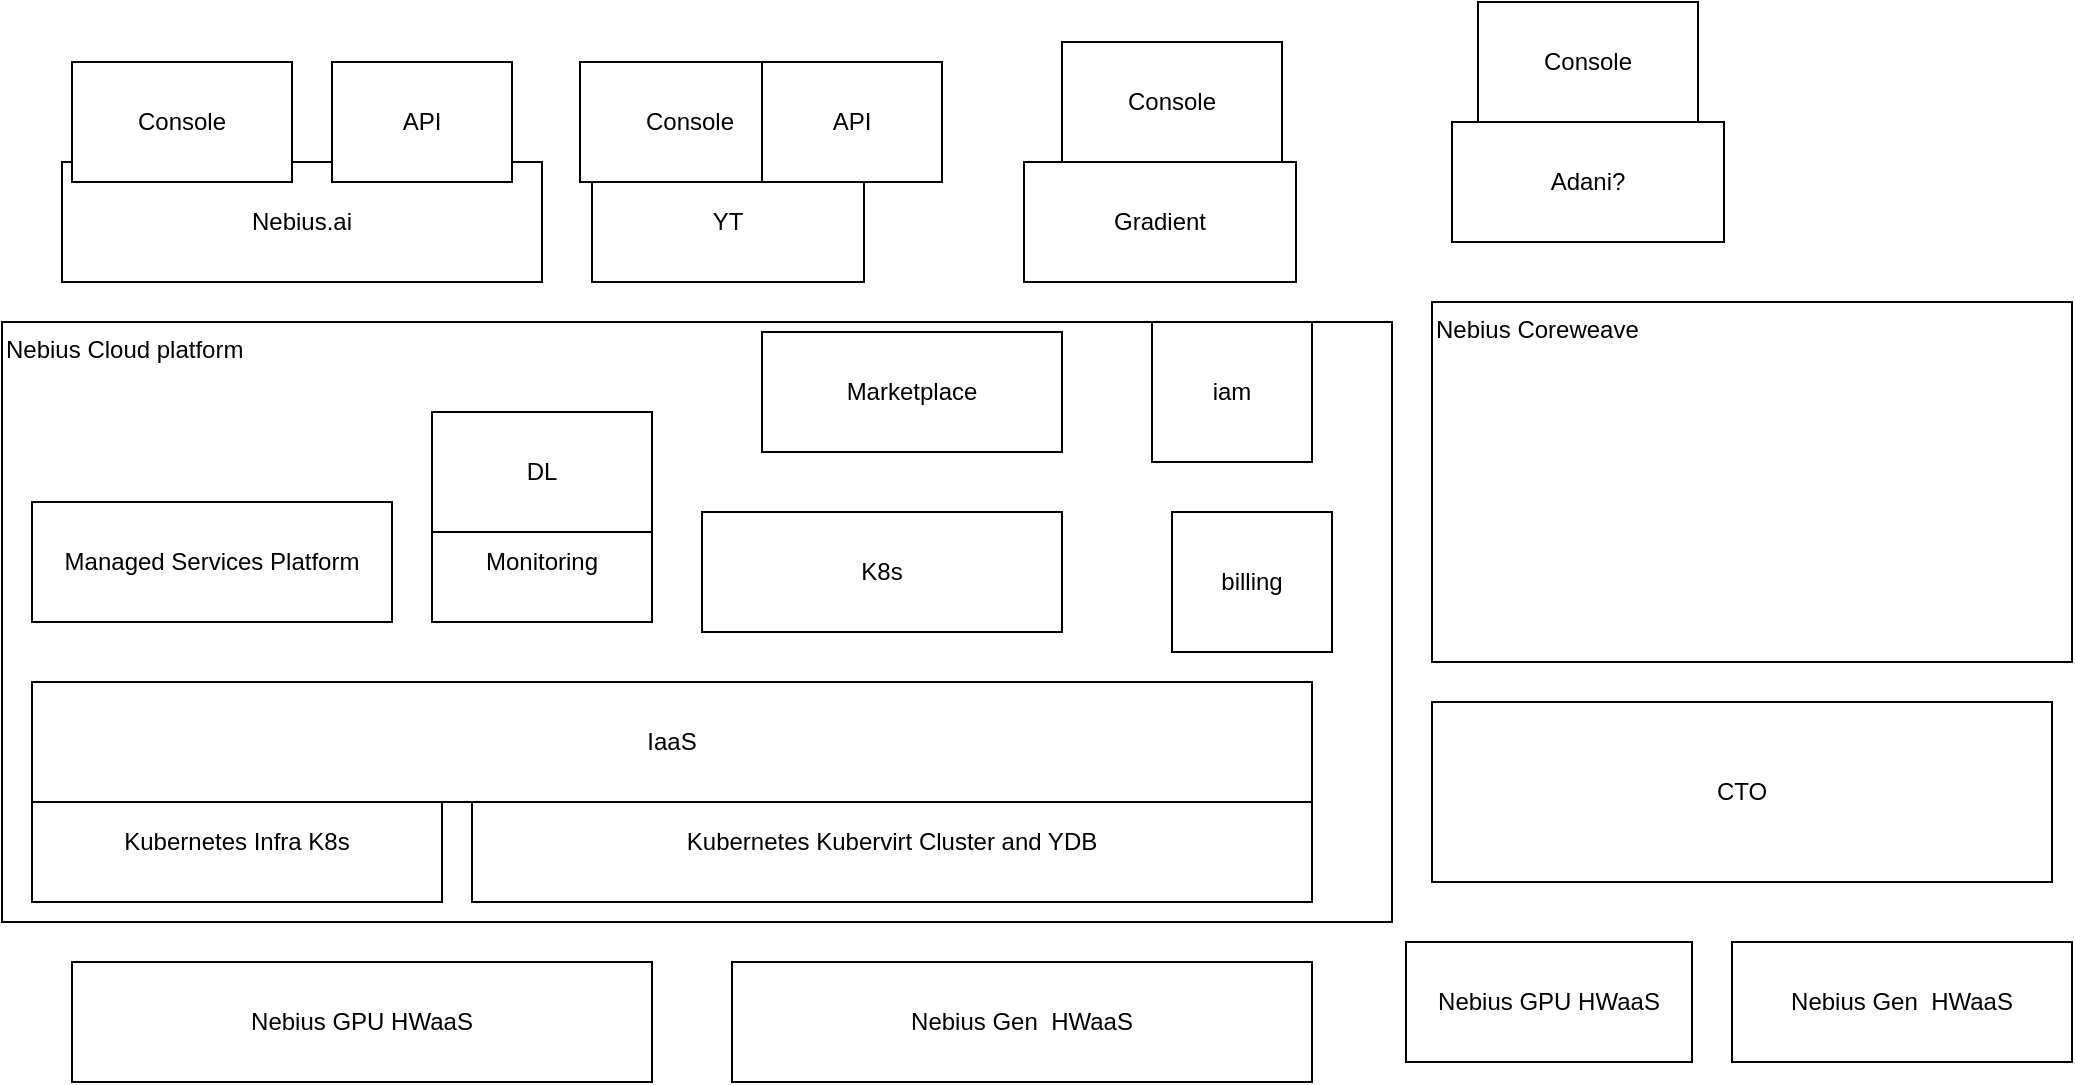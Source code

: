 <mxfile version="22.1.11" type="github">
  <diagram name="Страница — 1" id="5hGcMOGZf2VIPMHqFHNL">
    <mxGraphModel dx="1304" dy="1973" grid="1" gridSize="10" guides="1" tooltips="1" connect="1" arrows="1" fold="1" page="1" pageScale="1" pageWidth="827" pageHeight="1169" math="0" shadow="0">
      <root>
        <mxCell id="0" />
        <mxCell id="1" parent="0" />
        <mxCell id="WPVpoji-QZ5Nl2qnnzTQ-38" value="Nebius Cloud platform" style="rounded=0;whiteSpace=wrap;html=1;align=left;verticalAlign=top;" vertex="1" parent="1">
          <mxGeometry x="125" y="120" width="695" height="300" as="geometry" />
        </mxCell>
        <mxCell id="WPVpoji-QZ5Nl2qnnzTQ-1" value="Nebius GPU HWaaS" style="rounded=0;whiteSpace=wrap;html=1;" vertex="1" parent="1">
          <mxGeometry x="160" y="440" width="290" height="60" as="geometry" />
        </mxCell>
        <mxCell id="WPVpoji-QZ5Nl2qnnzTQ-4" value="Kubernetes Infra K8s" style="rounded=0;whiteSpace=wrap;html=1;" vertex="1" parent="1">
          <mxGeometry x="140" y="350" width="205" height="60" as="geometry" />
        </mxCell>
        <mxCell id="WPVpoji-QZ5Nl2qnnzTQ-5" value="Nebius Gen&amp;nbsp; HWaaS" style="rounded=0;whiteSpace=wrap;html=1;" vertex="1" parent="1">
          <mxGeometry x="490" y="440" width="290" height="60" as="geometry" />
        </mxCell>
        <mxCell id="WPVpoji-QZ5Nl2qnnzTQ-6" value="iam" style="rounded=0;whiteSpace=wrap;html=1;" vertex="1" parent="1">
          <mxGeometry x="700" y="120" width="80" height="70" as="geometry" />
        </mxCell>
        <mxCell id="WPVpoji-QZ5Nl2qnnzTQ-9" value="Managed Services Platform" style="rounded=0;whiteSpace=wrap;html=1;" vertex="1" parent="1">
          <mxGeometry x="140" y="210" width="180" height="60" as="geometry" />
        </mxCell>
        <mxCell id="WPVpoji-QZ5Nl2qnnzTQ-10" value="Marketplace" style="rounded=0;whiteSpace=wrap;html=1;" vertex="1" parent="1">
          <mxGeometry x="505" y="125" width="150" height="60" as="geometry" />
        </mxCell>
        <mxCell id="WPVpoji-QZ5Nl2qnnzTQ-11" value="billing" style="rounded=0;whiteSpace=wrap;html=1;" vertex="1" parent="1">
          <mxGeometry x="710" y="215" width="80" height="70" as="geometry" />
        </mxCell>
        <mxCell id="WPVpoji-QZ5Nl2qnnzTQ-18" value="Kubernetes Kubervirt Cluster and YDB" style="rounded=0;whiteSpace=wrap;html=1;" vertex="1" parent="1">
          <mxGeometry x="360" y="350" width="420" height="60" as="geometry" />
        </mxCell>
        <mxCell id="WPVpoji-QZ5Nl2qnnzTQ-12" value="Nebius.ai" style="rounded=0;whiteSpace=wrap;html=1;" vertex="1" parent="1">
          <mxGeometry x="155" y="40" width="240" height="60" as="geometry" />
        </mxCell>
        <mxCell id="WPVpoji-QZ5Nl2qnnzTQ-7" value="IaaS" style="rounded=0;whiteSpace=wrap;html=1;" vertex="1" parent="1">
          <mxGeometry x="140" y="300" width="640" height="60" as="geometry" />
        </mxCell>
        <mxCell id="WPVpoji-QZ5Nl2qnnzTQ-22" value="YT" style="rounded=0;whiteSpace=wrap;html=1;" vertex="1" parent="1">
          <mxGeometry x="420" y="40" width="136" height="60" as="geometry" />
        </mxCell>
        <mxCell id="WPVpoji-QZ5Nl2qnnzTQ-23" value="K8s" style="rounded=0;whiteSpace=wrap;html=1;" vertex="1" parent="1">
          <mxGeometry x="475" y="215" width="180" height="60" as="geometry" />
        </mxCell>
        <mxCell id="WPVpoji-QZ5Nl2qnnzTQ-26" value="Console" style="rounded=0;whiteSpace=wrap;html=1;" vertex="1" parent="1">
          <mxGeometry x="160" y="-10" width="110" height="60" as="geometry" />
        </mxCell>
        <mxCell id="WPVpoji-QZ5Nl2qnnzTQ-29" value="API" style="rounded=0;whiteSpace=wrap;html=1;" vertex="1" parent="1">
          <mxGeometry x="290" y="-10" width="90" height="60" as="geometry" />
        </mxCell>
        <mxCell id="WPVpoji-QZ5Nl2qnnzTQ-31" value="Console" style="rounded=0;whiteSpace=wrap;html=1;" vertex="1" parent="1">
          <mxGeometry x="414" y="-10" width="110" height="60" as="geometry" />
        </mxCell>
        <mxCell id="WPVpoji-QZ5Nl2qnnzTQ-32" value="API" style="rounded=0;whiteSpace=wrap;html=1;" vertex="1" parent="1">
          <mxGeometry x="505" y="-10" width="90" height="60" as="geometry" />
        </mxCell>
        <mxCell id="WPVpoji-QZ5Nl2qnnzTQ-33" value="Monitoring" style="rounded=0;whiteSpace=wrap;html=1;" vertex="1" parent="1">
          <mxGeometry x="340" y="210" width="110" height="60" as="geometry" />
        </mxCell>
        <mxCell id="WPVpoji-QZ5Nl2qnnzTQ-34" value="DL" style="rounded=0;whiteSpace=wrap;html=1;" vertex="1" parent="1">
          <mxGeometry x="340" y="165" width="110" height="60" as="geometry" />
        </mxCell>
        <mxCell id="WPVpoji-QZ5Nl2qnnzTQ-35" value="Gradient" style="rounded=0;whiteSpace=wrap;html=1;" vertex="1" parent="1">
          <mxGeometry x="636" y="40" width="136" height="60" as="geometry" />
        </mxCell>
        <mxCell id="WPVpoji-QZ5Nl2qnnzTQ-36" value="Console" style="rounded=0;whiteSpace=wrap;html=1;" vertex="1" parent="1">
          <mxGeometry x="655" y="-20" width="110" height="60" as="geometry" />
        </mxCell>
        <mxCell id="WPVpoji-QZ5Nl2qnnzTQ-42" value="Nebius Coreweave" style="rounded=0;whiteSpace=wrap;html=1;align=left;verticalAlign=top;" vertex="1" parent="1">
          <mxGeometry x="840" y="110" width="320" height="180" as="geometry" />
        </mxCell>
        <mxCell id="WPVpoji-QZ5Nl2qnnzTQ-44" value="Nebius GPU HWaaS" style="rounded=0;whiteSpace=wrap;html=1;" vertex="1" parent="1">
          <mxGeometry x="827" y="430" width="143" height="60" as="geometry" />
        </mxCell>
        <mxCell id="WPVpoji-QZ5Nl2qnnzTQ-45" value="Nebius Gen&amp;nbsp; HWaaS" style="rounded=0;whiteSpace=wrap;html=1;" vertex="1" parent="1">
          <mxGeometry x="990" y="430" width="170" height="60" as="geometry" />
        </mxCell>
        <mxCell id="WPVpoji-QZ5Nl2qnnzTQ-47" value="CTO" style="rounded=0;whiteSpace=wrap;html=1;" vertex="1" parent="1">
          <mxGeometry x="840" y="310" width="310" height="90" as="geometry" />
        </mxCell>
        <mxCell id="WPVpoji-QZ5Nl2qnnzTQ-52" value="Adani?" style="rounded=0;whiteSpace=wrap;html=1;" vertex="1" parent="1">
          <mxGeometry x="850" y="20" width="136" height="60" as="geometry" />
        </mxCell>
        <mxCell id="WPVpoji-QZ5Nl2qnnzTQ-53" value="Console" style="rounded=0;whiteSpace=wrap;html=1;" vertex="1" parent="1">
          <mxGeometry x="863" y="-40" width="110" height="60" as="geometry" />
        </mxCell>
      </root>
    </mxGraphModel>
  </diagram>
</mxfile>
